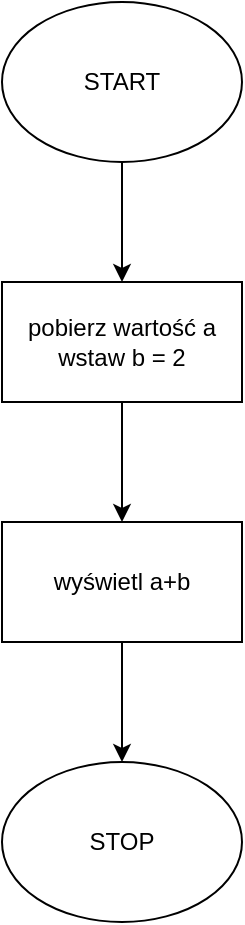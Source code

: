 <mxfile version="20.8.20" type="github">
  <diagram id="C5RBs43oDa-KdzZeNtuy" name="Page-1">
    <mxGraphModel dx="1434" dy="782" grid="1" gridSize="10" guides="1" tooltips="1" connect="1" arrows="1" fold="1" page="1" pageScale="1" pageWidth="827" pageHeight="1169" background="none" math="0" shadow="0">
      <root>
        <mxCell id="WIyWlLk6GJQsqaUBKTNV-0" />
        <mxCell id="WIyWlLk6GJQsqaUBKTNV-1" parent="WIyWlLk6GJQsqaUBKTNV-0" />
        <mxCell id="IYLRsE3-Qb3c1APCIsCU-11" style="edgeStyle=orthogonalEdgeStyle;rounded=0;orthogonalLoop=1;jettySize=auto;html=1;exitX=0.5;exitY=1;exitDx=0;exitDy=0;entryX=0.5;entryY=0;entryDx=0;entryDy=0;" edge="1" parent="WIyWlLk6GJQsqaUBKTNV-1" source="IYLRsE3-Qb3c1APCIsCU-0" target="IYLRsE3-Qb3c1APCIsCU-1">
          <mxGeometry relative="1" as="geometry" />
        </mxCell>
        <mxCell id="IYLRsE3-Qb3c1APCIsCU-0" value="START" style="ellipse;whiteSpace=wrap;html=1;" vertex="1" parent="WIyWlLk6GJQsqaUBKTNV-1">
          <mxGeometry x="340" y="70" width="120" height="80" as="geometry" />
        </mxCell>
        <mxCell id="IYLRsE3-Qb3c1APCIsCU-12" style="edgeStyle=orthogonalEdgeStyle;rounded=0;orthogonalLoop=1;jettySize=auto;html=1;" edge="1" parent="WIyWlLk6GJQsqaUBKTNV-1" source="IYLRsE3-Qb3c1APCIsCU-1" target="IYLRsE3-Qb3c1APCIsCU-6">
          <mxGeometry relative="1" as="geometry" />
        </mxCell>
        <mxCell id="IYLRsE3-Qb3c1APCIsCU-1" value="pobierz wartość a wstaw b = 2" style="rounded=0;whiteSpace=wrap;html=1;" vertex="1" parent="WIyWlLk6GJQsqaUBKTNV-1">
          <mxGeometry x="340" y="210" width="120" height="60" as="geometry" />
        </mxCell>
        <mxCell id="IYLRsE3-Qb3c1APCIsCU-13" style="edgeStyle=orthogonalEdgeStyle;rounded=0;orthogonalLoop=1;jettySize=auto;html=1;entryX=0.5;entryY=0;entryDx=0;entryDy=0;" edge="1" parent="WIyWlLk6GJQsqaUBKTNV-1" source="IYLRsE3-Qb3c1APCIsCU-6" target="IYLRsE3-Qb3c1APCIsCU-7">
          <mxGeometry relative="1" as="geometry" />
        </mxCell>
        <mxCell id="IYLRsE3-Qb3c1APCIsCU-6" value="wyświetl a+b" style="rounded=0;whiteSpace=wrap;html=1;" vertex="1" parent="WIyWlLk6GJQsqaUBKTNV-1">
          <mxGeometry x="340" y="330" width="120" height="60" as="geometry" />
        </mxCell>
        <mxCell id="IYLRsE3-Qb3c1APCIsCU-7" value="STOP" style="ellipse;whiteSpace=wrap;html=1;" vertex="1" parent="WIyWlLk6GJQsqaUBKTNV-1">
          <mxGeometry x="340" y="450" width="120" height="80" as="geometry" />
        </mxCell>
      </root>
    </mxGraphModel>
  </diagram>
</mxfile>
